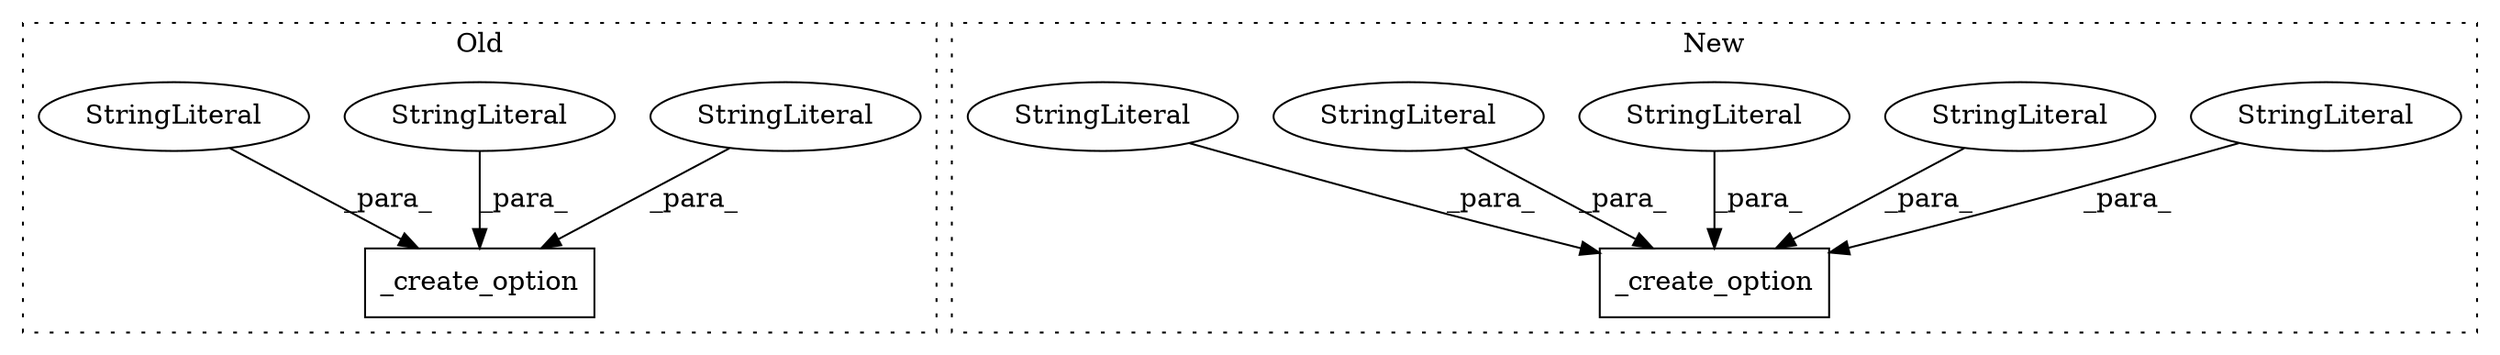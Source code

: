 digraph G {
subgraph cluster0 {
1 [label="_create_option" a="32" s="4016,4120" l="15,1" shape="box"];
3 [label="StringLiteral" a="45" s="4101" l="8" shape="ellipse"];
7 [label="StringLiteral" a="45" s="4031" l="16" shape="ellipse"];
10 [label="StringLiteral" a="45" s="4048" l="52" shape="ellipse"];
label = "Old";
style="dotted";
}
subgraph cluster1 {
2 [label="_create_option" a="32" s="3871,4079" l="15,1" shape="box"];
4 [label="StringLiteral" a="45" s="4052" l="12" shape="ellipse"];
5 [label="StringLiteral" a="45" s="4065" l="14" shape="ellipse"];
6 [label="StringLiteral" a="45" s="3998" l="53" shape="ellipse"];
8 [label="StringLiteral" a="45" s="3886" l="17" shape="ellipse"];
9 [label="StringLiteral" a="45" s="3904" l="88" shape="ellipse"];
label = "New";
style="dotted";
}
3 -> 1 [label="_para_"];
4 -> 2 [label="_para_"];
5 -> 2 [label="_para_"];
6 -> 2 [label="_para_"];
7 -> 1 [label="_para_"];
8 -> 2 [label="_para_"];
9 -> 2 [label="_para_"];
10 -> 1 [label="_para_"];
}